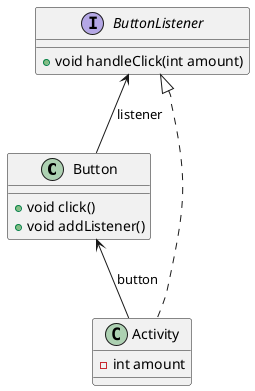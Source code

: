 @startuml
'https://plantuml.com/class-diagram

class Button {
    + void click()
    + void addListener()
}

interface ButtonListener {
    + void handleClick(int amount)
}

class Activity {
    - int amount
}

ButtonListener <|... Activity

ButtonListener <-- Button: listener

Button <-- Activity: button

@enduml